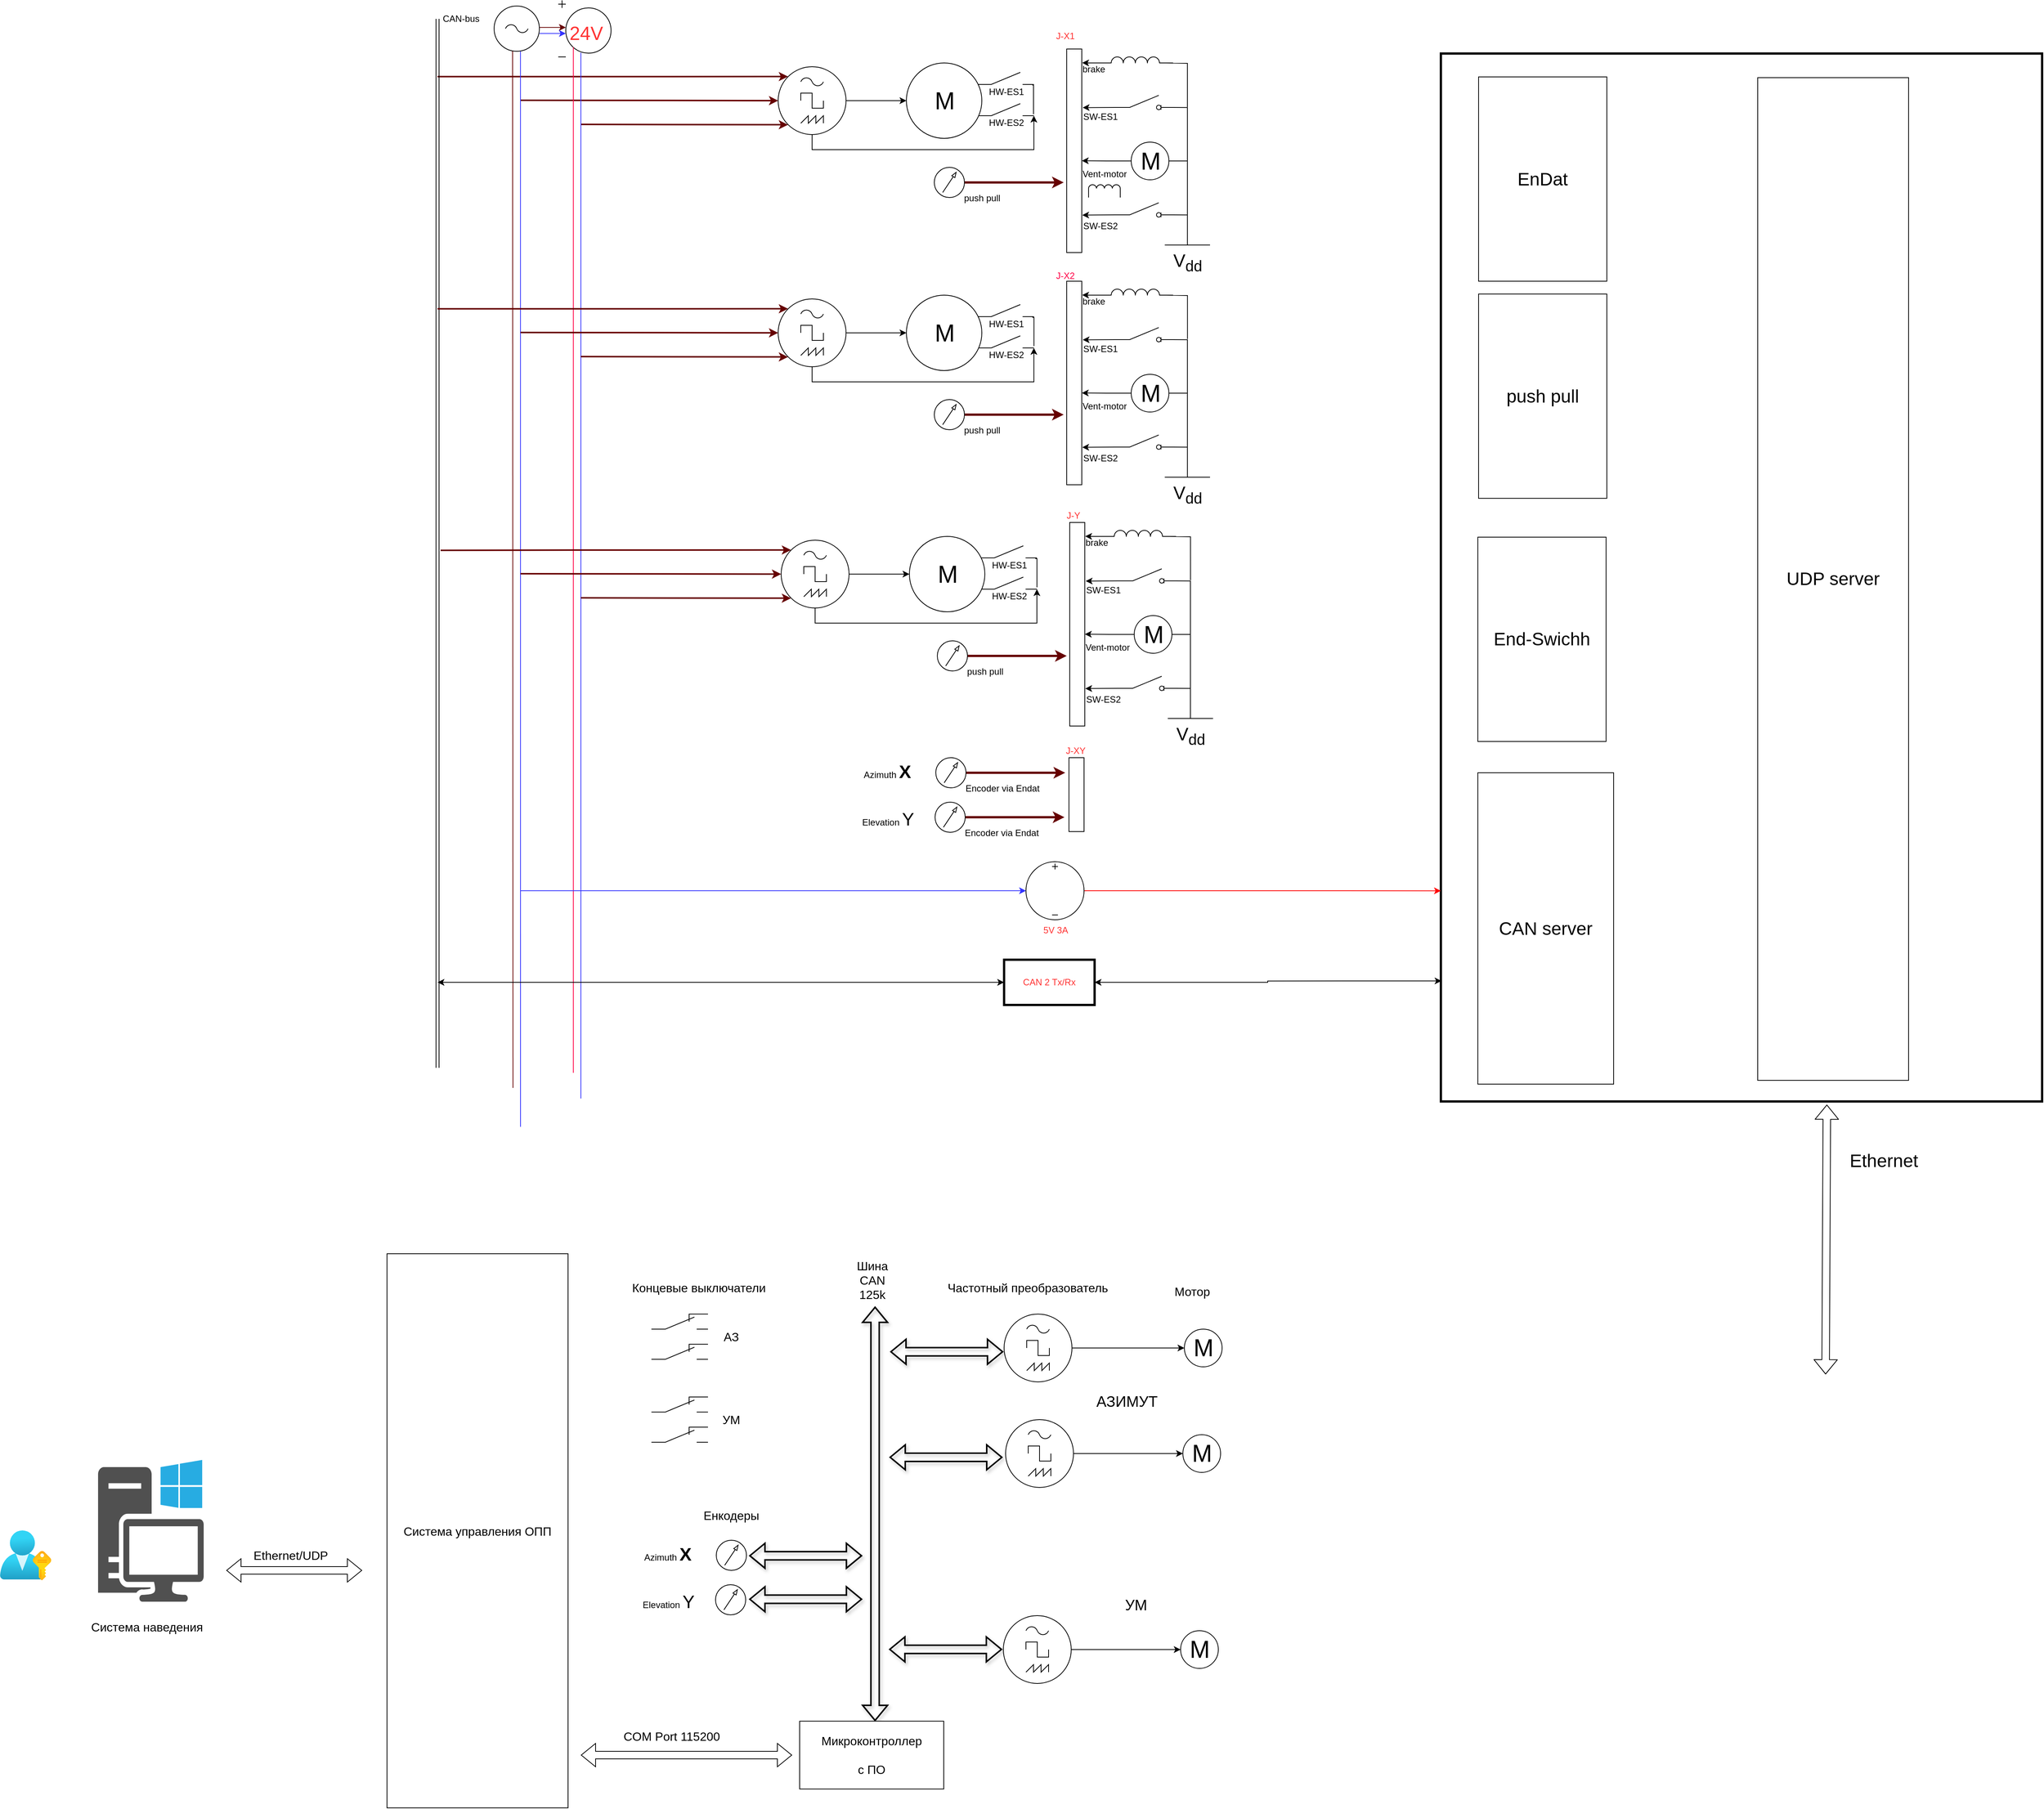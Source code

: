 <mxfile version="15.7.1" type="github">
  <diagram id="k7Rn1JQ0faa2xJi0YRyc" name="Page-1">
    <mxGraphModel dx="4363" dy="1823" grid="1" gridSize="10" guides="1" tooltips="1" connect="1" arrows="1" fold="1" page="1" pageScale="1" pageWidth="1169" pageHeight="827" math="0" shadow="0">
      <root>
        <mxCell id="0" />
        <mxCell id="1" parent="0" />
        <mxCell id="kiuilXGd3y-0MX6zGz9k-30" style="edgeStyle=orthogonalEdgeStyle;rounded=0;orthogonalLoop=1;jettySize=auto;html=1;exitX=1;exitY=0.845;exitDx=0;exitDy=0;exitPerimeter=0;endArrow=none;endFill=0;entryX=1;entryY=0.845;entryDx=0;entryDy=0;entryPerimeter=0;" parent="1" source="kiuilXGd3y-0MX6zGz9k-1" target="kiuilXGd3y-0MX6zGz9k-16" edge="1">
          <mxGeometry relative="1" as="geometry">
            <mxPoint x="1075" y="361" as="targetPoint" />
            <Array as="points" />
          </mxGeometry>
        </mxCell>
        <mxCell id="kiuilXGd3y-0MX6zGz9k-32" style="edgeStyle=orthogonalEdgeStyle;rounded=0;orthogonalLoop=1;jettySize=auto;html=1;exitX=0;exitY=0.845;exitDx=0;exitDy=0;exitPerimeter=0;endArrow=classic;endFill=1;entryX=1.06;entryY=0.288;entryDx=0;entryDy=0;entryPerimeter=0;" parent="1" source="kiuilXGd3y-0MX6zGz9k-1" target="kiuilXGd3y-0MX6zGz9k-45" edge="1">
          <mxGeometry relative="1" as="geometry">
            <mxPoint x="970.462" y="199.923" as="targetPoint" />
          </mxGeometry>
        </mxCell>
        <mxCell id="kiuilXGd3y-0MX6zGz9k-1" value="" style="pointerEvents=1;verticalLabelPosition=bottom;shadow=0;dashed=0;align=center;fillColor=#ffffff;html=1;verticalAlign=top;strokeWidth=1;shape=mxgraph.electrical.electro-mechanical.switch_disconnector;" parent="1" vertex="1">
          <mxGeometry x="999" y="183.5" width="75" height="19" as="geometry" />
        </mxCell>
        <mxCell id="kiuilXGd3y-0MX6zGz9k-27" style="edgeStyle=orthogonalEdgeStyle;rounded=0;orthogonalLoop=1;jettySize=auto;html=1;exitX=1;exitY=1;exitDx=0;exitDy=0;exitPerimeter=0;entryX=1.02;entryY=0.813;entryDx=0;entryDy=0;entryPerimeter=0;endArrow=none;endFill=0;" parent="1" edge="1">
          <mxGeometry relative="1" as="geometry">
            <mxPoint x="888.5" y="170" as="sourcePoint" />
            <mxPoint x="890" y="208.5" as="targetPoint" />
          </mxGeometry>
        </mxCell>
        <mxCell id="kiuilXGd3y-0MX6zGz9k-2" value="" style="pointerEvents=1;verticalLabelPosition=bottom;shadow=0;dashed=0;align=center;fillColor=#ffffff;html=1;verticalAlign=top;strokeWidth=1;shape=mxgraph.electrical.electro-mechanical.make_contact;" parent="1" vertex="1">
          <mxGeometry x="815.5" y="153" width="75" height="16" as="geometry" />
        </mxCell>
        <mxCell id="kiuilXGd3y-0MX6zGz9k-3" value="" style="pointerEvents=1;verticalLabelPosition=bottom;shadow=0;dashed=0;align=center;fillColor=#ffffff;html=1;verticalAlign=top;strokeWidth=1;shape=mxgraph.electrical.signal_sources.dc_source_1;" parent="1" vertex="1">
          <mxGeometry x="260" y="57.5" width="70" height="75" as="geometry" />
        </mxCell>
        <mxCell id="kiuilXGd3y-0MX6zGz9k-244" style="edgeStyle=orthogonalEdgeStyle;rounded=0;orthogonalLoop=1;jettySize=auto;html=1;exitX=1.003;exitY=0.357;exitDx=0;exitDy=0;exitPerimeter=0;startArrow=none;startFill=0;endArrow=classic;endFill=1;strokeColor=#660000;strokeWidth=1;fontColor=#FF3333;entryX=0.143;entryY=0.379;entryDx=0;entryDy=0;entryPerimeter=0;" parent="1" edge="1">
          <mxGeometry relative="1" as="geometry">
            <mxPoint x="235.194" y="93.419" as="sourcePoint" />
            <mxPoint x="270.032" y="92.935" as="targetPoint" />
          </mxGeometry>
        </mxCell>
        <mxCell id="kiuilXGd3y-0MX6zGz9k-4" value="" style="pointerEvents=1;verticalLabelPosition=bottom;shadow=0;dashed=0;align=center;fillColor=#ffffff;html=1;verticalAlign=top;strokeWidth=1;shape=mxgraph.electrical.signal_sources.ac_source;" parent="1" vertex="1">
          <mxGeometry x="175" y="65" width="60" height="60" as="geometry" />
        </mxCell>
        <mxCell id="kiuilXGd3y-0MX6zGz9k-59" style="edgeStyle=orthogonalEdgeStyle;rounded=0;orthogonalLoop=1;jettySize=auto;html=1;exitX=1;exitY=0.5;exitDx=0;exitDy=0;exitPerimeter=0;endArrow=classic;endFill=1;strokeColor=#660000;strokeWidth=3;" parent="1" source="kiuilXGd3y-0MX6zGz9k-5" edge="1">
          <mxGeometry relative="1" as="geometry">
            <mxPoint x="930" y="299" as="targetPoint" />
          </mxGeometry>
        </mxCell>
        <mxCell id="kiuilXGd3y-0MX6zGz9k-5" value="" style="perimeter=ellipsePerimeter;verticalLabelPosition=bottom;shadow=0;dashed=0;align=center;fillColor=#ffffff;html=1;verticalAlign=top;strokeWidth=1;shape=mxgraph.electrical.instruments.ampermeter;" parent="1" vertex="1">
          <mxGeometry x="758.5" y="279" width="40" height="40" as="geometry" />
        </mxCell>
        <mxCell id="kiuilXGd3y-0MX6zGz9k-14" value="" style="pointerEvents=1;verticalLabelPosition=bottom;shadow=0;dashed=0;align=center;fillColor=#ffffff;html=1;verticalAlign=top;strokeWidth=1;shape=mxgraph.electrical.electro-mechanical.make_contact;" parent="1" vertex="1">
          <mxGeometry x="815.5" y="194.5" width="75" height="16" as="geometry" />
        </mxCell>
        <mxCell id="kiuilXGd3y-0MX6zGz9k-33" style="edgeStyle=orthogonalEdgeStyle;rounded=0;orthogonalLoop=1;jettySize=auto;html=1;exitX=0;exitY=0.845;exitDx=0;exitDy=0;exitPerimeter=0;endArrow=classic;endFill=1;entryX=1.031;entryY=0.816;entryDx=0;entryDy=0;entryPerimeter=0;" parent="1" source="kiuilXGd3y-0MX6zGz9k-16" target="kiuilXGd3y-0MX6zGz9k-45" edge="1">
          <mxGeometry relative="1" as="geometry">
            <mxPoint x="970.462" y="341.462" as="targetPoint" />
          </mxGeometry>
        </mxCell>
        <mxCell id="kiuilXGd3y-0MX6zGz9k-16" value="" style="pointerEvents=1;verticalLabelPosition=bottom;shadow=0;dashed=0;align=center;fillColor=#ffffff;html=1;verticalAlign=top;strokeWidth=1;shape=mxgraph.electrical.electro-mechanical.switch_disconnector;" parent="1" vertex="1">
          <mxGeometry x="999" y="326" width="75" height="19" as="geometry" />
        </mxCell>
        <mxCell id="kiuilXGd3y-0MX6zGz9k-17" value="M" style="verticalLabelPosition=middle;shadow=0;dashed=0;align=center;fillColor=#ffffff;html=1;verticalAlign=middle;strokeWidth=1;shape=ellipse;fontSize=32;fontColor=#000000;perimeter=ellipsePerimeter;" parent="1" vertex="1">
          <mxGeometry x="721.5" y="140.5" width="100" height="100" as="geometry" />
        </mxCell>
        <mxCell id="kiuilXGd3y-0MX6zGz9k-37" style="edgeStyle=orthogonalEdgeStyle;rounded=0;orthogonalLoop=1;jettySize=auto;html=1;exitX=1;exitY=1;exitDx=0;exitDy=0;exitPerimeter=0;endArrow=none;endFill=0;" parent="1" source="kiuilXGd3y-0MX6zGz9k-19" edge="1">
          <mxGeometry relative="1" as="geometry">
            <mxPoint x="1094" y="199" as="targetPoint" />
            <mxPoint x="864.2" y="199" as="sourcePoint" />
            <Array as="points">
              <mxPoint x="1066" y="141" />
              <mxPoint x="1094" y="141" />
            </Array>
          </mxGeometry>
        </mxCell>
        <mxCell id="kiuilXGd3y-0MX6zGz9k-47" style="edgeStyle=orthogonalEdgeStyle;rounded=0;orthogonalLoop=1;jettySize=auto;html=1;exitX=0;exitY=1;exitDx=0;exitDy=0;exitPerimeter=0;entryX=1.027;entryY=0.068;entryDx=0;entryDy=0;entryPerimeter=0;endArrow=classic;endFill=1;" parent="1" source="kiuilXGd3y-0MX6zGz9k-19" target="kiuilXGd3y-0MX6zGz9k-45" edge="1">
          <mxGeometry relative="1" as="geometry">
            <Array as="points">
              <mxPoint x="964" y="140" />
              <mxPoint x="964" y="140" />
            </Array>
          </mxGeometry>
        </mxCell>
        <mxCell id="kiuilXGd3y-0MX6zGz9k-19" value="" style="pointerEvents=1;verticalLabelPosition=bottom;shadow=0;dashed=0;align=center;fillColor=#ffffff;html=1;verticalAlign=top;strokeWidth=1;shape=mxgraph.electrical.inductors.inductor_3;" parent="1" vertex="1">
          <mxGeometry x="975" y="132.5" width="100" height="8" as="geometry" />
        </mxCell>
        <mxCell id="kiuilXGd3y-0MX6zGz9k-35" style="edgeStyle=orthogonalEdgeStyle;rounded=0;orthogonalLoop=1;jettySize=auto;html=1;exitX=1;exitY=0.5;exitDx=0;exitDy=0;endArrow=none;endFill=0;" parent="1" edge="1">
          <mxGeometry relative="1" as="geometry">
            <mxPoint x="1093.952" y="270.524" as="targetPoint" />
            <mxPoint x="1069.667" y="270.524" as="sourcePoint" />
          </mxGeometry>
        </mxCell>
        <mxCell id="kiuilXGd3y-0MX6zGz9k-36" style="edgeStyle=orthogonalEdgeStyle;rounded=0;orthogonalLoop=1;jettySize=auto;html=1;exitX=0;exitY=0.5;exitDx=0;exitDy=0;endArrow=classic;endFill=1;entryX=1.005;entryY=0.549;entryDx=0;entryDy=0;entryPerimeter=0;" parent="1" source="kiuilXGd3y-0MX6zGz9k-23" target="kiuilXGd3y-0MX6zGz9k-45" edge="1">
          <mxGeometry relative="1" as="geometry">
            <mxPoint x="970" y="270.524" as="targetPoint" />
          </mxGeometry>
        </mxCell>
        <mxCell id="kiuilXGd3y-0MX6zGz9k-23" value="M" style="verticalLabelPosition=middle;shadow=0;dashed=0;align=center;fillColor=#ffffff;html=1;verticalAlign=middle;strokeWidth=1;shape=ellipse;fontSize=32;fontColor=#000000;perimeter=ellipsePerimeter;" parent="1" vertex="1">
          <mxGeometry x="1019.5" y="245.5" width="50" height="50" as="geometry" />
        </mxCell>
        <mxCell id="kiuilXGd3y-0MX6zGz9k-25" style="edgeStyle=orthogonalEdgeStyle;rounded=0;orthogonalLoop=1;jettySize=auto;html=1;exitX=1;exitY=0.5;exitDx=0;exitDy=0;exitPerimeter=0;entryX=0;entryY=0.5;entryDx=0;entryDy=0;" parent="1" source="kiuilXGd3y-0MX6zGz9k-24" target="kiuilXGd3y-0MX6zGz9k-17" edge="1">
          <mxGeometry relative="1" as="geometry" />
        </mxCell>
        <mxCell id="kiuilXGd3y-0MX6zGz9k-29" style="edgeStyle=orthogonalEdgeStyle;rounded=0;orthogonalLoop=1;jettySize=auto;html=1;exitX=0.5;exitY=1;exitDx=0;exitDy=0;exitPerimeter=0;entryX=1;entryY=1;entryDx=0;entryDy=0;entryPerimeter=0;" parent="1" source="kiuilXGd3y-0MX6zGz9k-24" target="kiuilXGd3y-0MX6zGz9k-14" edge="1">
          <mxGeometry relative="1" as="geometry">
            <mxPoint x="903.5" y="279.5" as="targetPoint" />
          </mxGeometry>
        </mxCell>
        <mxCell id="kiuilXGd3y-0MX6zGz9k-61" style="edgeStyle=orthogonalEdgeStyle;rounded=0;orthogonalLoop=1;jettySize=auto;html=1;exitX=0;exitY=0.5;exitDx=0;exitDy=0;exitPerimeter=0;endArrow=none;endFill=0;strokeColor=#660000;strokeWidth=2;startArrow=classic;startFill=1;" parent="1" source="kiuilXGd3y-0MX6zGz9k-24" edge="1">
          <mxGeometry relative="1" as="geometry">
            <mxPoint x="210" y="190" as="targetPoint" />
          </mxGeometry>
        </mxCell>
        <mxCell id="kiuilXGd3y-0MX6zGz9k-62" style="edgeStyle=orthogonalEdgeStyle;rounded=0;orthogonalLoop=1;jettySize=auto;html=1;exitX=0.145;exitY=0.855;exitDx=0;exitDy=0;exitPerimeter=0;startArrow=classic;startFill=1;endArrow=none;endFill=0;strokeColor=#660000;strokeWidth=2;" parent="1" source="kiuilXGd3y-0MX6zGz9k-24" edge="1">
          <mxGeometry relative="1" as="geometry">
            <mxPoint x="290" y="222" as="targetPoint" />
          </mxGeometry>
        </mxCell>
        <mxCell id="kiuilXGd3y-0MX6zGz9k-63" style="edgeStyle=orthogonalEdgeStyle;rounded=0;orthogonalLoop=1;jettySize=auto;html=1;exitX=0.145;exitY=0.145;exitDx=0;exitDy=0;exitPerimeter=0;startArrow=classic;startFill=1;endArrow=none;endFill=0;strokeColor=#660000;strokeWidth=2;" parent="1" source="kiuilXGd3y-0MX6zGz9k-24" edge="1">
          <mxGeometry relative="1" as="geometry">
            <mxPoint x="100" y="158.647" as="targetPoint" />
          </mxGeometry>
        </mxCell>
        <mxCell id="kiuilXGd3y-0MX6zGz9k-24" value="" style="perimeter=ellipsePerimeter;verticalLabelPosition=bottom;shadow=0;dashed=0;align=center;fillColor=#ffffff;html=1;verticalAlign=top;strokeWidth=1;shape=mxgraph.electrical.instruments.signal_generator;" parent="1" vertex="1">
          <mxGeometry x="551.5" y="145.5" width="90" height="90" as="geometry" />
        </mxCell>
        <mxCell id="kiuilXGd3y-0MX6zGz9k-31" value="V&lt;sub&gt;dd&lt;/sub&gt;" style="pointerEvents=1;verticalLabelPosition=bottom;shadow=0;dashed=0;align=center;fillColor=#ffffff;html=1;verticalAlign=top;strokeWidth=1;shape=mxgraph.electrical.signal_sources.vdd;fontSize=24;" parent="1" vertex="1">
          <mxGeometry x="1064" y="342" width="60" height="40" as="geometry" />
        </mxCell>
        <mxCell id="kiuilXGd3y-0MX6zGz9k-38" value="HW-ES1" style="text;html=1;resizable=0;points=[];autosize=1;align=left;verticalAlign=top;spacingTop=-4;" parent="1" vertex="1">
          <mxGeometry x="829" y="169" width="70" height="20" as="geometry" />
        </mxCell>
        <mxCell id="kiuilXGd3y-0MX6zGz9k-39" value="HW-ES2" style="text;html=1;" parent="1" vertex="1">
          <mxGeometry x="828.5" y="205.5" width="80" height="30" as="geometry" />
        </mxCell>
        <mxCell id="kiuilXGd3y-0MX6zGz9k-40" value="brake" style="text;html=1;resizable=0;points=[];autosize=1;align=left;verticalAlign=top;spacingTop=-4;" parent="1" vertex="1">
          <mxGeometry x="953" y="139" width="50" height="20" as="geometry" />
        </mxCell>
        <mxCell id="kiuilXGd3y-0MX6zGz9k-41" value="SW-ES1" style="text;html=1;resizable=0;points=[];autosize=1;align=left;verticalAlign=top;spacingTop=-4;" parent="1" vertex="1">
          <mxGeometry x="954" y="202" width="60" height="20" as="geometry" />
        </mxCell>
        <mxCell id="kiuilXGd3y-0MX6zGz9k-42" value="&lt;div&gt;SW-ES2&lt;/div&gt;&lt;div&gt;&lt;br&gt;&lt;/div&gt;" style="text;html=1;resizable=0;points=[];autosize=1;align=left;verticalAlign=top;spacingTop=-4;" parent="1" vertex="1">
          <mxGeometry x="954" y="347" width="60" height="30" as="geometry" />
        </mxCell>
        <mxCell id="kiuilXGd3y-0MX6zGz9k-43" value="Vent-motor" style="text;html=1;resizable=0;points=[];autosize=1;align=left;verticalAlign=top;spacingTop=-4;" parent="1" vertex="1">
          <mxGeometry x="953" y="278" width="80" height="20" as="geometry" />
        </mxCell>
        <mxCell id="kiuilXGd3y-0MX6zGz9k-45" value="" style="rounded=0;whiteSpace=wrap;html=1;" parent="1" vertex="1">
          <mxGeometry x="934" y="122" width="20" height="270" as="geometry" />
        </mxCell>
        <mxCell id="kiuilXGd3y-0MX6zGz9k-50" value="" style="shape=link;html=1;endArrow=classic;endFill=1;" parent="1" edge="1">
          <mxGeometry width="50" height="50" relative="1" as="geometry">
            <mxPoint x="100" y="1473.333" as="sourcePoint" />
            <mxPoint x="100" y="82" as="targetPoint" />
          </mxGeometry>
        </mxCell>
        <mxCell id="kiuilXGd3y-0MX6zGz9k-51" value="&lt;div&gt;CAN-bus&lt;/div&gt;&lt;div&gt;&lt;br&gt;&lt;/div&gt;" style="text;html=1;resizable=0;points=[];autosize=1;align=left;verticalAlign=top;spacingTop=-4;" parent="1" vertex="1">
          <mxGeometry x="105" y="72" width="70" height="30" as="geometry" />
        </mxCell>
        <mxCell id="kiuilXGd3y-0MX6zGz9k-52" value="" style="endArrow=none;html=1;strokeColor=#FF0346;" parent="1" edge="1">
          <mxGeometry width="50" height="50" relative="1" as="geometry">
            <mxPoint x="280" y="119.5" as="sourcePoint" />
            <mxPoint x="280" y="1480" as="targetPoint" />
          </mxGeometry>
        </mxCell>
        <mxCell id="kiuilXGd3y-0MX6zGz9k-53" value="" style="endArrow=none;html=1;strokeColor=#3333FF;" parent="1" edge="1">
          <mxGeometry width="50" height="50" relative="1" as="geometry">
            <mxPoint x="290" y="127" as="sourcePoint" />
            <mxPoint x="290" y="1514.118" as="targetPoint" />
          </mxGeometry>
        </mxCell>
        <mxCell id="kiuilXGd3y-0MX6zGz9k-57" value="" style="endArrow=none;html=1;strokeColor=#660000;" parent="1" edge="1">
          <mxGeometry width="50" height="50" relative="1" as="geometry">
            <mxPoint x="199.5" y="125" as="sourcePoint" />
            <mxPoint x="200" y="1500" as="targetPoint" />
          </mxGeometry>
        </mxCell>
        <mxCell id="kiuilXGd3y-0MX6zGz9k-58" value="" style="endArrow=none;html=1;strokeColor=#3333FF;exitX=0.582;exitY=1.003;exitDx=0;exitDy=0;exitPerimeter=0;" parent="1" source="kiuilXGd3y-0MX6zGz9k-4" edge="1">
          <mxGeometry width="50" height="50" relative="1" as="geometry">
            <mxPoint x="209.5" y="132.5" as="sourcePoint" />
            <mxPoint x="210" y="1551.667" as="targetPoint" />
          </mxGeometry>
        </mxCell>
        <mxCell id="kiuilXGd3y-0MX6zGz9k-60" value="push pull" style="text;html=1;resizable=0;points=[];autosize=1;align=left;verticalAlign=top;spacingTop=-4;strokeWidth=3;" parent="1" vertex="1">
          <mxGeometry x="796" y="310" width="70" height="20" as="geometry" />
        </mxCell>
        <mxCell id="kiuilXGd3y-0MX6zGz9k-165" style="edgeStyle=orthogonalEdgeStyle;rounded=0;orthogonalLoop=1;jettySize=auto;html=1;exitX=1;exitY=0.845;exitDx=0;exitDy=0;exitPerimeter=0;endArrow=none;endFill=0;entryX=1;entryY=0.845;entryDx=0;entryDy=0;entryPerimeter=0;" parent="1" source="kiuilXGd3y-0MX6zGz9k-167" target="kiuilXGd3y-0MX6zGz9k-174" edge="1">
          <mxGeometry relative="1" as="geometry">
            <mxPoint x="1075" y="669" as="targetPoint" />
            <Array as="points" />
          </mxGeometry>
        </mxCell>
        <mxCell id="kiuilXGd3y-0MX6zGz9k-166" style="edgeStyle=orthogonalEdgeStyle;rounded=0;orthogonalLoop=1;jettySize=auto;html=1;exitX=0;exitY=0.845;exitDx=0;exitDy=0;exitPerimeter=0;endArrow=classic;endFill=1;entryX=1.06;entryY=0.288;entryDx=0;entryDy=0;entryPerimeter=0;" parent="1" source="kiuilXGd3y-0MX6zGz9k-167" target="kiuilXGd3y-0MX6zGz9k-195" edge="1">
          <mxGeometry relative="1" as="geometry">
            <mxPoint x="970.462" y="507.923" as="targetPoint" />
          </mxGeometry>
        </mxCell>
        <mxCell id="kiuilXGd3y-0MX6zGz9k-167" value="" style="pointerEvents=1;verticalLabelPosition=bottom;shadow=0;dashed=0;align=center;fillColor=#ffffff;html=1;verticalAlign=top;strokeWidth=1;shape=mxgraph.electrical.electro-mechanical.switch_disconnector;" parent="1" vertex="1">
          <mxGeometry x="999" y="491.5" width="75" height="19" as="geometry" />
        </mxCell>
        <mxCell id="kiuilXGd3y-0MX6zGz9k-168" style="edgeStyle=orthogonalEdgeStyle;rounded=0;orthogonalLoop=1;jettySize=auto;html=1;exitX=1;exitY=1;exitDx=0;exitDy=0;exitPerimeter=0;entryX=1.02;entryY=0.813;entryDx=0;entryDy=0;entryPerimeter=0;endArrow=none;endFill=0;" parent="1" edge="1">
          <mxGeometry relative="1" as="geometry">
            <mxPoint x="888.5" y="478" as="sourcePoint" />
            <mxPoint x="890.588" y="516.059" as="targetPoint" />
          </mxGeometry>
        </mxCell>
        <mxCell id="kiuilXGd3y-0MX6zGz9k-169" value="" style="pointerEvents=1;verticalLabelPosition=bottom;shadow=0;dashed=0;align=center;fillColor=#ffffff;html=1;verticalAlign=top;strokeWidth=1;shape=mxgraph.electrical.electro-mechanical.make_contact;" parent="1" vertex="1">
          <mxGeometry x="815.5" y="461" width="75" height="16" as="geometry" />
        </mxCell>
        <mxCell id="kiuilXGd3y-0MX6zGz9k-170" style="edgeStyle=orthogonalEdgeStyle;rounded=0;orthogonalLoop=1;jettySize=auto;html=1;exitX=1;exitY=0.5;exitDx=0;exitDy=0;exitPerimeter=0;endArrow=classic;endFill=1;strokeColor=#660000;strokeWidth=3;" parent="1" source="kiuilXGd3y-0MX6zGz9k-171" edge="1">
          <mxGeometry relative="1" as="geometry">
            <mxPoint x="930" y="607" as="targetPoint" />
          </mxGeometry>
        </mxCell>
        <mxCell id="kiuilXGd3y-0MX6zGz9k-171" value="" style="perimeter=ellipsePerimeter;verticalLabelPosition=bottom;shadow=0;dashed=0;align=center;fillColor=#ffffff;html=1;verticalAlign=top;strokeWidth=1;shape=mxgraph.electrical.instruments.ampermeter;" parent="1" vertex="1">
          <mxGeometry x="758.5" y="587" width="40" height="40" as="geometry" />
        </mxCell>
        <mxCell id="kiuilXGd3y-0MX6zGz9k-172" value="" style="pointerEvents=1;verticalLabelPosition=bottom;shadow=0;dashed=0;align=center;fillColor=#ffffff;html=1;verticalAlign=top;strokeWidth=1;shape=mxgraph.electrical.electro-mechanical.make_contact;" parent="1" vertex="1">
          <mxGeometry x="815.5" y="502.5" width="75" height="16" as="geometry" />
        </mxCell>
        <mxCell id="kiuilXGd3y-0MX6zGz9k-173" style="edgeStyle=orthogonalEdgeStyle;rounded=0;orthogonalLoop=1;jettySize=auto;html=1;exitX=0;exitY=0.845;exitDx=0;exitDy=0;exitPerimeter=0;endArrow=classic;endFill=1;entryX=1.031;entryY=0.816;entryDx=0;entryDy=0;entryPerimeter=0;" parent="1" source="kiuilXGd3y-0MX6zGz9k-174" target="kiuilXGd3y-0MX6zGz9k-195" edge="1">
          <mxGeometry relative="1" as="geometry">
            <mxPoint x="970.462" y="649.462" as="targetPoint" />
          </mxGeometry>
        </mxCell>
        <mxCell id="kiuilXGd3y-0MX6zGz9k-174" value="" style="pointerEvents=1;verticalLabelPosition=bottom;shadow=0;dashed=0;align=center;fillColor=#ffffff;html=1;verticalAlign=top;strokeWidth=1;shape=mxgraph.electrical.electro-mechanical.switch_disconnector;" parent="1" vertex="1">
          <mxGeometry x="999" y="634" width="75" height="19" as="geometry" />
        </mxCell>
        <mxCell id="kiuilXGd3y-0MX6zGz9k-175" value="M" style="verticalLabelPosition=middle;shadow=0;dashed=0;align=center;fillColor=#ffffff;html=1;verticalAlign=middle;strokeWidth=1;shape=ellipse;fontSize=32;fontColor=#000000;perimeter=ellipsePerimeter;" parent="1" vertex="1">
          <mxGeometry x="721.5" y="448.5" width="100" height="100" as="geometry" />
        </mxCell>
        <mxCell id="kiuilXGd3y-0MX6zGz9k-176" style="edgeStyle=orthogonalEdgeStyle;rounded=0;orthogonalLoop=1;jettySize=auto;html=1;exitX=1;exitY=1;exitDx=0;exitDy=0;exitPerimeter=0;endArrow=none;endFill=0;" parent="1" source="kiuilXGd3y-0MX6zGz9k-178" edge="1">
          <mxGeometry relative="1" as="geometry">
            <mxPoint x="1094.118" y="506.647" as="targetPoint" />
            <mxPoint x="864.2" y="507" as="sourcePoint" />
            <Array as="points">
              <mxPoint x="1066" y="449" />
              <mxPoint x="1094" y="449" />
            </Array>
          </mxGeometry>
        </mxCell>
        <mxCell id="kiuilXGd3y-0MX6zGz9k-177" style="edgeStyle=orthogonalEdgeStyle;rounded=0;orthogonalLoop=1;jettySize=auto;html=1;exitX=0;exitY=1;exitDx=0;exitDy=0;exitPerimeter=0;entryX=1.027;entryY=0.068;entryDx=0;entryDy=0;entryPerimeter=0;endArrow=classic;endFill=1;" parent="1" source="kiuilXGd3y-0MX6zGz9k-178" target="kiuilXGd3y-0MX6zGz9k-195" edge="1">
          <mxGeometry relative="1" as="geometry">
            <Array as="points">
              <mxPoint x="964" y="448" />
              <mxPoint x="964" y="448" />
            </Array>
          </mxGeometry>
        </mxCell>
        <mxCell id="kiuilXGd3y-0MX6zGz9k-178" value="" style="pointerEvents=1;verticalLabelPosition=bottom;shadow=0;dashed=0;align=center;fillColor=#ffffff;html=1;verticalAlign=top;strokeWidth=1;shape=mxgraph.electrical.inductors.inductor_3;" parent="1" vertex="1">
          <mxGeometry x="975" y="440.5" width="100" height="8" as="geometry" />
        </mxCell>
        <mxCell id="kiuilXGd3y-0MX6zGz9k-179" style="edgeStyle=orthogonalEdgeStyle;rounded=0;orthogonalLoop=1;jettySize=auto;html=1;exitX=1;exitY=0.5;exitDx=0;exitDy=0;endArrow=none;endFill=0;" parent="1" edge="1">
          <mxGeometry relative="1" as="geometry">
            <mxPoint x="1094.118" y="578.412" as="targetPoint" />
            <mxPoint x="1069.667" y="578.524" as="sourcePoint" />
          </mxGeometry>
        </mxCell>
        <mxCell id="kiuilXGd3y-0MX6zGz9k-180" style="edgeStyle=orthogonalEdgeStyle;rounded=0;orthogonalLoop=1;jettySize=auto;html=1;exitX=0;exitY=0.5;exitDx=0;exitDy=0;endArrow=classic;endFill=1;entryX=1.005;entryY=0.549;entryDx=0;entryDy=0;entryPerimeter=0;" parent="1" source="kiuilXGd3y-0MX6zGz9k-181" target="kiuilXGd3y-0MX6zGz9k-195" edge="1">
          <mxGeometry relative="1" as="geometry">
            <mxPoint x="970" y="578.524" as="targetPoint" />
          </mxGeometry>
        </mxCell>
        <mxCell id="kiuilXGd3y-0MX6zGz9k-181" value="M" style="verticalLabelPosition=middle;shadow=0;dashed=0;align=center;fillColor=#ffffff;html=1;verticalAlign=middle;strokeWidth=1;shape=ellipse;fontSize=32;fontColor=#000000;perimeter=ellipsePerimeter;" parent="1" vertex="1">
          <mxGeometry x="1019.5" y="553.5" width="50" height="50" as="geometry" />
        </mxCell>
        <mxCell id="kiuilXGd3y-0MX6zGz9k-182" style="edgeStyle=orthogonalEdgeStyle;rounded=0;orthogonalLoop=1;jettySize=auto;html=1;exitX=1;exitY=0.5;exitDx=0;exitDy=0;exitPerimeter=0;entryX=0;entryY=0.5;entryDx=0;entryDy=0;" parent="1" source="kiuilXGd3y-0MX6zGz9k-187" target="kiuilXGd3y-0MX6zGz9k-175" edge="1">
          <mxGeometry relative="1" as="geometry" />
        </mxCell>
        <mxCell id="kiuilXGd3y-0MX6zGz9k-183" style="edgeStyle=orthogonalEdgeStyle;rounded=0;orthogonalLoop=1;jettySize=auto;html=1;exitX=0.5;exitY=1;exitDx=0;exitDy=0;exitPerimeter=0;entryX=1;entryY=1;entryDx=0;entryDy=0;entryPerimeter=0;" parent="1" source="kiuilXGd3y-0MX6zGz9k-187" target="kiuilXGd3y-0MX6zGz9k-172" edge="1">
          <mxGeometry relative="1" as="geometry">
            <mxPoint x="903.5" y="587.5" as="targetPoint" />
          </mxGeometry>
        </mxCell>
        <mxCell id="kiuilXGd3y-0MX6zGz9k-184" style="edgeStyle=orthogonalEdgeStyle;rounded=0;orthogonalLoop=1;jettySize=auto;html=1;exitX=0;exitY=0.5;exitDx=0;exitDy=0;exitPerimeter=0;endArrow=none;endFill=0;strokeColor=#660000;strokeWidth=2;startArrow=classic;startFill=1;" parent="1" source="kiuilXGd3y-0MX6zGz9k-187" edge="1">
          <mxGeometry relative="1" as="geometry">
            <mxPoint x="210" y="498" as="targetPoint" />
          </mxGeometry>
        </mxCell>
        <mxCell id="kiuilXGd3y-0MX6zGz9k-185" style="edgeStyle=orthogonalEdgeStyle;rounded=0;orthogonalLoop=1;jettySize=auto;html=1;exitX=0.145;exitY=0.855;exitDx=0;exitDy=0;exitPerimeter=0;startArrow=classic;startFill=1;endArrow=none;endFill=0;strokeColor=#660000;strokeWidth=2;" parent="1" source="kiuilXGd3y-0MX6zGz9k-187" edge="1">
          <mxGeometry relative="1" as="geometry">
            <mxPoint x="290" y="530" as="targetPoint" />
          </mxGeometry>
        </mxCell>
        <mxCell id="kiuilXGd3y-0MX6zGz9k-186" style="edgeStyle=orthogonalEdgeStyle;rounded=0;orthogonalLoop=1;jettySize=auto;html=1;exitX=0.145;exitY=0.145;exitDx=0;exitDy=0;exitPerimeter=0;startArrow=classic;startFill=1;endArrow=none;endFill=0;strokeColor=#660000;strokeWidth=2;" parent="1" source="kiuilXGd3y-0MX6zGz9k-187" edge="1">
          <mxGeometry relative="1" as="geometry">
            <mxPoint x="100" y="466.647" as="targetPoint" />
          </mxGeometry>
        </mxCell>
        <mxCell id="kiuilXGd3y-0MX6zGz9k-187" value="" style="perimeter=ellipsePerimeter;verticalLabelPosition=bottom;shadow=0;dashed=0;align=center;fillColor=#ffffff;html=1;verticalAlign=top;strokeWidth=1;shape=mxgraph.electrical.instruments.signal_generator;" parent="1" vertex="1">
          <mxGeometry x="551.5" y="453.5" width="90" height="90" as="geometry" />
        </mxCell>
        <mxCell id="kiuilXGd3y-0MX6zGz9k-188" value="V&lt;sub&gt;dd&lt;/sub&gt;" style="pointerEvents=1;verticalLabelPosition=bottom;shadow=0;dashed=0;align=center;fillColor=#ffffff;html=1;verticalAlign=top;strokeWidth=1;shape=mxgraph.electrical.signal_sources.vdd;fontSize=24;" parent="1" vertex="1">
          <mxGeometry x="1064" y="650" width="60" height="40" as="geometry" />
        </mxCell>
        <mxCell id="kiuilXGd3y-0MX6zGz9k-189" value="HW-ES1" style="text;html=1;resizable=0;points=[];autosize=1;align=left;verticalAlign=top;spacingTop=-4;" parent="1" vertex="1">
          <mxGeometry x="829" y="477" width="70" height="20" as="geometry" />
        </mxCell>
        <mxCell id="kiuilXGd3y-0MX6zGz9k-190" value="HW-ES2" style="text;html=1;" parent="1" vertex="1">
          <mxGeometry x="828.5" y="513.5" width="80" height="30" as="geometry" />
        </mxCell>
        <mxCell id="kiuilXGd3y-0MX6zGz9k-191" value="brake" style="text;html=1;resizable=0;points=[];autosize=1;align=left;verticalAlign=top;spacingTop=-4;" parent="1" vertex="1">
          <mxGeometry x="953" y="447" width="50" height="20" as="geometry" />
        </mxCell>
        <mxCell id="kiuilXGd3y-0MX6zGz9k-192" value="SW-ES1" style="text;html=1;resizable=0;points=[];autosize=1;align=left;verticalAlign=top;spacingTop=-4;" parent="1" vertex="1">
          <mxGeometry x="954" y="510" width="60" height="20" as="geometry" />
        </mxCell>
        <mxCell id="kiuilXGd3y-0MX6zGz9k-193" value="&lt;div&gt;SW-ES2&lt;/div&gt;&lt;div&gt;&lt;br&gt;&lt;/div&gt;" style="text;html=1;resizable=0;points=[];autosize=1;align=left;verticalAlign=top;spacingTop=-4;" parent="1" vertex="1">
          <mxGeometry x="954" y="655" width="60" height="30" as="geometry" />
        </mxCell>
        <mxCell id="kiuilXGd3y-0MX6zGz9k-194" value="Vent-motor" style="text;html=1;resizable=0;points=[];autosize=1;align=left;verticalAlign=top;spacingTop=-4;" parent="1" vertex="1">
          <mxGeometry x="953" y="586" width="80" height="20" as="geometry" />
        </mxCell>
        <mxCell id="kiuilXGd3y-0MX6zGz9k-195" value="" style="rounded=0;whiteSpace=wrap;html=1;" parent="1" vertex="1">
          <mxGeometry x="934" y="430" width="20" height="270" as="geometry" />
        </mxCell>
        <mxCell id="kiuilXGd3y-0MX6zGz9k-196" value="push pull" style="text;html=1;resizable=0;points=[];autosize=1;align=left;verticalAlign=top;spacingTop=-4;strokeWidth=3;" parent="1" vertex="1">
          <mxGeometry x="796" y="618" width="70" height="20" as="geometry" />
        </mxCell>
        <mxCell id="kiuilXGd3y-0MX6zGz9k-197" style="edgeStyle=orthogonalEdgeStyle;rounded=0;orthogonalLoop=1;jettySize=auto;html=1;exitX=1;exitY=0.845;exitDx=0;exitDy=0;exitPerimeter=0;endArrow=none;endFill=0;entryX=1;entryY=0.845;entryDx=0;entryDy=0;entryPerimeter=0;" parent="1" source="kiuilXGd3y-0MX6zGz9k-199" target="kiuilXGd3y-0MX6zGz9k-206" edge="1">
          <mxGeometry relative="1" as="geometry">
            <mxPoint x="1079" y="989" as="targetPoint" />
            <Array as="points" />
          </mxGeometry>
        </mxCell>
        <mxCell id="kiuilXGd3y-0MX6zGz9k-198" style="edgeStyle=orthogonalEdgeStyle;rounded=0;orthogonalLoop=1;jettySize=auto;html=1;exitX=0;exitY=0.845;exitDx=0;exitDy=0;exitPerimeter=0;endArrow=classic;endFill=1;entryX=1.06;entryY=0.288;entryDx=0;entryDy=0;entryPerimeter=0;" parent="1" source="kiuilXGd3y-0MX6zGz9k-199" target="kiuilXGd3y-0MX6zGz9k-227" edge="1">
          <mxGeometry relative="1" as="geometry">
            <mxPoint x="974.462" y="827.923" as="targetPoint" />
          </mxGeometry>
        </mxCell>
        <mxCell id="kiuilXGd3y-0MX6zGz9k-199" value="" style="pointerEvents=1;verticalLabelPosition=bottom;shadow=0;dashed=0;align=center;fillColor=#ffffff;html=1;verticalAlign=top;strokeWidth=1;shape=mxgraph.electrical.electro-mechanical.switch_disconnector;" parent="1" vertex="1">
          <mxGeometry x="1003" y="811.5" width="75" height="19" as="geometry" />
        </mxCell>
        <mxCell id="kiuilXGd3y-0MX6zGz9k-200" style="edgeStyle=orthogonalEdgeStyle;rounded=0;orthogonalLoop=1;jettySize=auto;html=1;exitX=1;exitY=1;exitDx=0;exitDy=0;exitPerimeter=0;entryX=1.02;entryY=0.813;entryDx=0;entryDy=0;entryPerimeter=0;endArrow=none;endFill=0;" parent="1" edge="1">
          <mxGeometry relative="1" as="geometry">
            <mxPoint x="892.5" y="798" as="sourcePoint" />
            <mxPoint x="894.588" y="836.059" as="targetPoint" />
          </mxGeometry>
        </mxCell>
        <mxCell id="kiuilXGd3y-0MX6zGz9k-201" value="" style="pointerEvents=1;verticalLabelPosition=bottom;shadow=0;dashed=0;align=center;fillColor=#ffffff;html=1;verticalAlign=top;strokeWidth=1;shape=mxgraph.electrical.electro-mechanical.make_contact;" parent="1" vertex="1">
          <mxGeometry x="819.5" y="781" width="75" height="16" as="geometry" />
        </mxCell>
        <mxCell id="kiuilXGd3y-0MX6zGz9k-202" style="edgeStyle=orthogonalEdgeStyle;rounded=0;orthogonalLoop=1;jettySize=auto;html=1;exitX=1;exitY=0.5;exitDx=0;exitDy=0;exitPerimeter=0;endArrow=classic;endFill=1;strokeColor=#660000;strokeWidth=3;" parent="1" source="kiuilXGd3y-0MX6zGz9k-203" edge="1">
          <mxGeometry relative="1" as="geometry">
            <mxPoint x="934" y="927" as="targetPoint" />
          </mxGeometry>
        </mxCell>
        <mxCell id="kiuilXGd3y-0MX6zGz9k-203" value="" style="perimeter=ellipsePerimeter;verticalLabelPosition=bottom;shadow=0;dashed=0;align=center;fillColor=#ffffff;html=1;verticalAlign=top;strokeWidth=1;shape=mxgraph.electrical.instruments.ampermeter;" parent="1" vertex="1">
          <mxGeometry x="762.5" y="907" width="40" height="40" as="geometry" />
        </mxCell>
        <mxCell id="kiuilXGd3y-0MX6zGz9k-204" value="" style="pointerEvents=1;verticalLabelPosition=bottom;shadow=0;dashed=0;align=center;fillColor=#ffffff;html=1;verticalAlign=top;strokeWidth=1;shape=mxgraph.electrical.electro-mechanical.make_contact;" parent="1" vertex="1">
          <mxGeometry x="819.5" y="822.5" width="75" height="16" as="geometry" />
        </mxCell>
        <mxCell id="kiuilXGd3y-0MX6zGz9k-205" style="edgeStyle=orthogonalEdgeStyle;rounded=0;orthogonalLoop=1;jettySize=auto;html=1;exitX=0;exitY=0.845;exitDx=0;exitDy=0;exitPerimeter=0;endArrow=classic;endFill=1;entryX=1.031;entryY=0.816;entryDx=0;entryDy=0;entryPerimeter=0;" parent="1" source="kiuilXGd3y-0MX6zGz9k-206" target="kiuilXGd3y-0MX6zGz9k-227" edge="1">
          <mxGeometry relative="1" as="geometry">
            <mxPoint x="974.462" y="969.462" as="targetPoint" />
          </mxGeometry>
        </mxCell>
        <mxCell id="kiuilXGd3y-0MX6zGz9k-206" value="" style="pointerEvents=1;verticalLabelPosition=bottom;shadow=0;dashed=0;align=center;fillColor=#ffffff;html=1;verticalAlign=top;strokeWidth=1;shape=mxgraph.electrical.electro-mechanical.switch_disconnector;" parent="1" vertex="1">
          <mxGeometry x="1003" y="954" width="75" height="19" as="geometry" />
        </mxCell>
        <mxCell id="kiuilXGd3y-0MX6zGz9k-207" value="M" style="verticalLabelPosition=middle;shadow=0;dashed=0;align=center;fillColor=#ffffff;html=1;verticalAlign=middle;strokeWidth=1;shape=ellipse;fontSize=32;fontColor=#000000;perimeter=ellipsePerimeter;" parent="1" vertex="1">
          <mxGeometry x="725.5" y="768.5" width="100" height="100" as="geometry" />
        </mxCell>
        <mxCell id="kiuilXGd3y-0MX6zGz9k-208" style="edgeStyle=orthogonalEdgeStyle;rounded=0;orthogonalLoop=1;jettySize=auto;html=1;exitX=1;exitY=1;exitDx=0;exitDy=0;exitPerimeter=0;endArrow=none;endFill=0;" parent="1" source="kiuilXGd3y-0MX6zGz9k-210" edge="1">
          <mxGeometry relative="1" as="geometry">
            <mxPoint x="1098.118" y="826.647" as="targetPoint" />
            <mxPoint x="868.2" y="827" as="sourcePoint" />
            <Array as="points">
              <mxPoint x="1070" y="769" />
              <mxPoint x="1098" y="769" />
            </Array>
          </mxGeometry>
        </mxCell>
        <mxCell id="kiuilXGd3y-0MX6zGz9k-209" style="edgeStyle=orthogonalEdgeStyle;rounded=0;orthogonalLoop=1;jettySize=auto;html=1;exitX=0;exitY=1;exitDx=0;exitDy=0;exitPerimeter=0;entryX=1.027;entryY=0.068;entryDx=0;entryDy=0;entryPerimeter=0;endArrow=classic;endFill=1;" parent="1" source="kiuilXGd3y-0MX6zGz9k-210" target="kiuilXGd3y-0MX6zGz9k-227" edge="1">
          <mxGeometry relative="1" as="geometry">
            <Array as="points">
              <mxPoint x="968" y="768" />
              <mxPoint x="968" y="768" />
            </Array>
          </mxGeometry>
        </mxCell>
        <mxCell id="kiuilXGd3y-0MX6zGz9k-210" value="" style="pointerEvents=1;verticalLabelPosition=bottom;shadow=0;dashed=0;align=center;fillColor=#ffffff;html=1;verticalAlign=top;strokeWidth=1;shape=mxgraph.electrical.inductors.inductor_3;" parent="1" vertex="1">
          <mxGeometry x="979" y="760.5" width="100" height="8" as="geometry" />
        </mxCell>
        <mxCell id="kiuilXGd3y-0MX6zGz9k-211" style="edgeStyle=orthogonalEdgeStyle;rounded=0;orthogonalLoop=1;jettySize=auto;html=1;exitX=1;exitY=0.5;exitDx=0;exitDy=0;endArrow=none;endFill=0;" parent="1" edge="1">
          <mxGeometry relative="1" as="geometry">
            <mxPoint x="1098.118" y="898.412" as="targetPoint" />
            <mxPoint x="1073.667" y="898.524" as="sourcePoint" />
          </mxGeometry>
        </mxCell>
        <mxCell id="kiuilXGd3y-0MX6zGz9k-212" style="edgeStyle=orthogonalEdgeStyle;rounded=0;orthogonalLoop=1;jettySize=auto;html=1;exitX=0;exitY=0.5;exitDx=0;exitDy=0;endArrow=classic;endFill=1;entryX=1.005;entryY=0.549;entryDx=0;entryDy=0;entryPerimeter=0;" parent="1" source="kiuilXGd3y-0MX6zGz9k-213" target="kiuilXGd3y-0MX6zGz9k-227" edge="1">
          <mxGeometry relative="1" as="geometry">
            <mxPoint x="974" y="898.524" as="targetPoint" />
          </mxGeometry>
        </mxCell>
        <mxCell id="kiuilXGd3y-0MX6zGz9k-213" value="M" style="verticalLabelPosition=middle;shadow=0;dashed=0;align=center;fillColor=#ffffff;html=1;verticalAlign=middle;strokeWidth=1;shape=ellipse;fontSize=32;fontColor=#000000;perimeter=ellipsePerimeter;" parent="1" vertex="1">
          <mxGeometry x="1023.5" y="873.5" width="50" height="50" as="geometry" />
        </mxCell>
        <mxCell id="kiuilXGd3y-0MX6zGz9k-214" style="edgeStyle=orthogonalEdgeStyle;rounded=0;orthogonalLoop=1;jettySize=auto;html=1;exitX=1;exitY=0.5;exitDx=0;exitDy=0;exitPerimeter=0;entryX=0;entryY=0.5;entryDx=0;entryDy=0;" parent="1" source="kiuilXGd3y-0MX6zGz9k-219" target="kiuilXGd3y-0MX6zGz9k-207" edge="1">
          <mxGeometry relative="1" as="geometry" />
        </mxCell>
        <mxCell id="kiuilXGd3y-0MX6zGz9k-215" style="edgeStyle=orthogonalEdgeStyle;rounded=0;orthogonalLoop=1;jettySize=auto;html=1;exitX=0.5;exitY=1;exitDx=0;exitDy=0;exitPerimeter=0;entryX=1;entryY=1;entryDx=0;entryDy=0;entryPerimeter=0;" parent="1" source="kiuilXGd3y-0MX6zGz9k-219" target="kiuilXGd3y-0MX6zGz9k-204" edge="1">
          <mxGeometry relative="1" as="geometry">
            <mxPoint x="907.5" y="907.5" as="targetPoint" />
          </mxGeometry>
        </mxCell>
        <mxCell id="kiuilXGd3y-0MX6zGz9k-216" style="edgeStyle=orthogonalEdgeStyle;rounded=0;orthogonalLoop=1;jettySize=auto;html=1;exitX=0;exitY=0.5;exitDx=0;exitDy=0;exitPerimeter=0;endArrow=none;endFill=0;strokeColor=#660000;strokeWidth=2;startArrow=classic;startFill=1;" parent="1" source="kiuilXGd3y-0MX6zGz9k-219" edge="1">
          <mxGeometry relative="1" as="geometry">
            <mxPoint x="210" y="818" as="targetPoint" />
          </mxGeometry>
        </mxCell>
        <mxCell id="kiuilXGd3y-0MX6zGz9k-217" style="edgeStyle=orthogonalEdgeStyle;rounded=0;orthogonalLoop=1;jettySize=auto;html=1;exitX=0.145;exitY=0.855;exitDx=0;exitDy=0;exitPerimeter=0;startArrow=classic;startFill=1;endArrow=none;endFill=0;strokeColor=#660000;strokeWidth=2;" parent="1" source="kiuilXGd3y-0MX6zGz9k-219" edge="1">
          <mxGeometry relative="1" as="geometry">
            <mxPoint x="290" y="850" as="targetPoint" />
          </mxGeometry>
        </mxCell>
        <mxCell id="kiuilXGd3y-0MX6zGz9k-218" style="edgeStyle=orthogonalEdgeStyle;rounded=0;orthogonalLoop=1;jettySize=auto;html=1;exitX=0.145;exitY=0.145;exitDx=0;exitDy=0;exitPerimeter=0;startArrow=classic;startFill=1;endArrow=none;endFill=0;strokeColor=#660000;strokeWidth=2;" parent="1" source="kiuilXGd3y-0MX6zGz9k-219" edge="1">
          <mxGeometry relative="1" as="geometry">
            <mxPoint x="104" y="787" as="targetPoint" />
          </mxGeometry>
        </mxCell>
        <mxCell id="kiuilXGd3y-0MX6zGz9k-219" value="" style="perimeter=ellipsePerimeter;verticalLabelPosition=bottom;shadow=0;dashed=0;align=center;fillColor=#ffffff;html=1;verticalAlign=top;strokeWidth=1;shape=mxgraph.electrical.instruments.signal_generator;" parent="1" vertex="1">
          <mxGeometry x="555.5" y="773.5" width="90" height="90" as="geometry" />
        </mxCell>
        <mxCell id="kiuilXGd3y-0MX6zGz9k-220" value="V&lt;sub&gt;dd&lt;/sub&gt;" style="pointerEvents=1;verticalLabelPosition=bottom;shadow=0;dashed=0;align=center;fillColor=#ffffff;html=1;verticalAlign=top;strokeWidth=1;shape=mxgraph.electrical.signal_sources.vdd;fontSize=24;" parent="1" vertex="1">
          <mxGeometry x="1068" y="970" width="60" height="40" as="geometry" />
        </mxCell>
        <mxCell id="kiuilXGd3y-0MX6zGz9k-221" value="HW-ES1" style="text;html=1;resizable=0;points=[];autosize=1;align=left;verticalAlign=top;spacingTop=-4;" parent="1" vertex="1">
          <mxGeometry x="833" y="797" width="70" height="20" as="geometry" />
        </mxCell>
        <mxCell id="kiuilXGd3y-0MX6zGz9k-222" value="HW-ES2" style="text;html=1;" parent="1" vertex="1">
          <mxGeometry x="832.5" y="833.5" width="80" height="30" as="geometry" />
        </mxCell>
        <mxCell id="kiuilXGd3y-0MX6zGz9k-223" value="brake" style="text;html=1;resizable=0;points=[];autosize=1;align=left;verticalAlign=top;spacingTop=-4;" parent="1" vertex="1">
          <mxGeometry x="957" y="767" width="50" height="20" as="geometry" />
        </mxCell>
        <mxCell id="kiuilXGd3y-0MX6zGz9k-224" value="SW-ES1" style="text;html=1;resizable=0;points=[];autosize=1;align=left;verticalAlign=top;spacingTop=-4;" parent="1" vertex="1">
          <mxGeometry x="958" y="830" width="60" height="20" as="geometry" />
        </mxCell>
        <mxCell id="kiuilXGd3y-0MX6zGz9k-225" value="&lt;div&gt;SW-ES2&lt;/div&gt;&lt;div&gt;&lt;br&gt;&lt;/div&gt;" style="text;html=1;resizable=0;points=[];autosize=1;align=left;verticalAlign=top;spacingTop=-4;" parent="1" vertex="1">
          <mxGeometry x="958" y="975" width="60" height="30" as="geometry" />
        </mxCell>
        <mxCell id="kiuilXGd3y-0MX6zGz9k-226" value="Vent-motor" style="text;html=1;resizable=0;points=[];autosize=1;align=left;verticalAlign=top;spacingTop=-4;" parent="1" vertex="1">
          <mxGeometry x="957" y="906" width="80" height="20" as="geometry" />
        </mxCell>
        <mxCell id="kiuilXGd3y-0MX6zGz9k-227" value="" style="rounded=0;whiteSpace=wrap;html=1;" parent="1" vertex="1">
          <mxGeometry x="938" y="750" width="20" height="270" as="geometry" />
        </mxCell>
        <mxCell id="kiuilXGd3y-0MX6zGz9k-228" value="push pull" style="text;html=1;resizable=0;points=[];autosize=1;align=left;verticalAlign=top;spacingTop=-4;strokeWidth=3;" parent="1" vertex="1">
          <mxGeometry x="800" y="938" width="70" height="20" as="geometry" />
        </mxCell>
        <mxCell id="kiuilXGd3y-0MX6zGz9k-229" value="J-X1" style="text;html=1;resizable=0;points=[];autosize=1;align=left;verticalAlign=top;spacingTop=-4;fontColor=#FF3333;" parent="1" vertex="1">
          <mxGeometry x="918" y="95" width="40" height="20" as="geometry" />
        </mxCell>
        <mxCell id="kiuilXGd3y-0MX6zGz9k-230" value="J-X2" style="text;html=1;resizable=0;points=[];autosize=1;align=left;verticalAlign=top;spacingTop=-4;fontColor=#FF0346;" parent="1" vertex="1">
          <mxGeometry x="918" y="413.1" width="40" height="20" as="geometry" />
        </mxCell>
        <mxCell id="kiuilXGd3y-0MX6zGz9k-231" value="J-Y" style="text;html=1;resizable=0;points=[];autosize=1;align=left;verticalAlign=top;spacingTop=-4;fontColor=#FF3333;" parent="1" vertex="1">
          <mxGeometry x="932" y="731" width="30" height="20" as="geometry" />
        </mxCell>
        <mxCell id="kiuilXGd3y-0MX6zGz9k-234" style="edgeStyle=orthogonalEdgeStyle;rounded=0;orthogonalLoop=1;jettySize=auto;html=1;exitX=1;exitY=0.5;exitDx=0;exitDy=0;exitPerimeter=0;endArrow=classic;endFill=1;strokeColor=#660000;strokeWidth=3;" parent="1" source="kiuilXGd3y-0MX6zGz9k-235" edge="1">
          <mxGeometry relative="1" as="geometry">
            <mxPoint x="932" y="1082" as="targetPoint" />
          </mxGeometry>
        </mxCell>
        <mxCell id="kiuilXGd3y-0MX6zGz9k-235" value="" style="perimeter=ellipsePerimeter;verticalLabelPosition=bottom;shadow=0;dashed=0;align=center;fillColor=#ffffff;html=1;verticalAlign=top;strokeWidth=1;shape=mxgraph.electrical.instruments.ampermeter;" parent="1" vertex="1">
          <mxGeometry x="760.5" y="1062" width="40" height="40" as="geometry" />
        </mxCell>
        <mxCell id="kiuilXGd3y-0MX6zGz9k-236" value="&lt;div&gt;Encoder via Endat&lt;/div&gt;" style="text;html=1;resizable=0;points=[];autosize=1;align=left;verticalAlign=top;spacingTop=-4;strokeWidth=3;" parent="1" vertex="1">
          <mxGeometry x="798" y="1093" width="130" height="20" as="geometry" />
        </mxCell>
        <mxCell id="kiuilXGd3y-0MX6zGz9k-237" style="edgeStyle=orthogonalEdgeStyle;rounded=0;orthogonalLoop=1;jettySize=auto;html=1;exitX=1;exitY=0.5;exitDx=0;exitDy=0;exitPerimeter=0;endArrow=classic;endFill=1;strokeColor=#660000;strokeWidth=3;" parent="1" source="kiuilXGd3y-0MX6zGz9k-238" edge="1">
          <mxGeometry relative="1" as="geometry">
            <mxPoint x="931" y="1141" as="targetPoint" />
          </mxGeometry>
        </mxCell>
        <mxCell id="kiuilXGd3y-0MX6zGz9k-238" value="" style="perimeter=ellipsePerimeter;verticalLabelPosition=bottom;shadow=0;dashed=0;align=center;fillColor=#ffffff;html=1;verticalAlign=top;strokeWidth=1;shape=mxgraph.electrical.instruments.ampermeter;" parent="1" vertex="1">
          <mxGeometry x="759.5" y="1121" width="40" height="40" as="geometry" />
        </mxCell>
        <mxCell id="kiuilXGd3y-0MX6zGz9k-239" value="&lt;div&gt;Encoder via Endat&lt;/div&gt;" style="text;html=1;resizable=0;points=[];autosize=1;align=left;verticalAlign=top;spacingTop=-4;strokeWidth=3;" parent="1" vertex="1">
          <mxGeometry x="797" y="1152" width="130" height="20" as="geometry" />
        </mxCell>
        <mxCell id="kiuilXGd3y-0MX6zGz9k-240" value="" style="rounded=0;whiteSpace=wrap;html=1;" parent="1" vertex="1">
          <mxGeometry x="937" y="1062" width="20" height="98" as="geometry" />
        </mxCell>
        <mxCell id="kiuilXGd3y-0MX6zGz9k-241" value="J-XY" style="text;html=1;resizable=0;points=[];autosize=1;align=left;verticalAlign=top;spacingTop=-4;fontColor=#FF3333;" parent="1" vertex="1">
          <mxGeometry x="931" y="1043" width="40" height="20" as="geometry" />
        </mxCell>
        <mxCell id="kiuilXGd3y-0MX6zGz9k-242" value="&lt;font style=&quot;font-size: 25px&quot;&gt;24V&lt;/font&gt;" style="text;html=1;resizable=0;points=[];autosize=1;align=left;verticalAlign=top;spacingTop=-4;fontColor=#FF3333;" parent="1" vertex="1">
          <mxGeometry x="273" y="83" width="70" height="20" as="geometry" />
        </mxCell>
        <mxCell id="kiuilXGd3y-0MX6zGz9k-245" style="edgeStyle=orthogonalEdgeStyle;rounded=0;orthogonalLoop=1;jettySize=auto;html=1;exitX=1.003;exitY=0.357;exitDx=0;exitDy=0;exitPerimeter=0;startArrow=none;startFill=0;endArrow=classic;endFill=1;strokeColor=#3333FF;strokeWidth=1;fontColor=#FF3333;entryX=0.143;entryY=0.379;entryDx=0;entryDy=0;entryPerimeter=0;" parent="1" edge="1">
          <mxGeometry relative="1" as="geometry">
            <mxPoint x="235.194" y="101.419" as="sourcePoint" />
            <mxPoint x="270.032" y="100.935" as="targetPoint" />
          </mxGeometry>
        </mxCell>
        <mxCell id="kiuilXGd3y-0MX6zGz9k-247" value="" style="rounded=0;whiteSpace=wrap;html=1;strokeColor=#000000;strokeWidth=3;fontColor=#FF3333;shadow=0;" parent="1" vertex="1">
          <mxGeometry x="1430" y="128" width="797" height="1390" as="geometry" />
        </mxCell>
        <mxCell id="kiuilXGd3y-0MX6zGz9k-249" style="edgeStyle=orthogonalEdgeStyle;rounded=0;orthogonalLoop=1;jettySize=auto;html=1;startArrow=classic;startFill=1;endArrow=none;endFill=0;strokeColor=#3333FF;strokeWidth=1;fontColor=#FF3333;" parent="1" source="kiuilXGd3y-0MX6zGz9k-248" edge="1">
          <mxGeometry relative="1" as="geometry">
            <mxPoint x="210" y="1238.5" as="targetPoint" />
          </mxGeometry>
        </mxCell>
        <mxCell id="kiuilXGd3y-0MX6zGz9k-252" style="edgeStyle=orthogonalEdgeStyle;rounded=0;orthogonalLoop=1;jettySize=auto;html=1;startArrow=none;startFill=0;endArrow=classic;endFill=1;strokeColor=#FF0000;strokeWidth=1;fontColor=#FF3333;entryX=0;entryY=0.799;entryDx=0;entryDy=0;entryPerimeter=0;" parent="1" source="kiuilXGd3y-0MX6zGz9k-248" target="kiuilXGd3y-0MX6zGz9k-247" edge="1">
          <mxGeometry relative="1" as="geometry">
            <mxPoint x="1860" y="1290" as="targetPoint" />
          </mxGeometry>
        </mxCell>
        <mxCell id="kiuilXGd3y-0MX6zGz9k-248" value="5V 3A" style="pointerEvents=1;verticalLabelPosition=bottom;shadow=0;dashed=0;align=center;fillColor=#ffffff;html=1;verticalAlign=top;strokeWidth=1;shape=mxgraph.electrical.signal_sources.dc_source_3;fontColor=#FF3333;" parent="1" vertex="1">
          <mxGeometry x="880" y="1200" width="77" height="77" as="geometry" />
        </mxCell>
        <mxCell id="kiuilXGd3y-0MX6zGz9k-254" style="edgeStyle=orthogonalEdgeStyle;rounded=0;orthogonalLoop=1;jettySize=auto;html=1;startArrow=classic;startFill=1;endArrow=classic;endFill=1;strokeColor=#000000;strokeWidth=1;fontColor=#FF3333;" parent="1" source="kiuilXGd3y-0MX6zGz9k-253" edge="1">
          <mxGeometry relative="1" as="geometry">
            <mxPoint x="100" y="1360.0" as="targetPoint" />
          </mxGeometry>
        </mxCell>
        <mxCell id="kiuilXGd3y-0MX6zGz9k-255" style="edgeStyle=orthogonalEdgeStyle;rounded=0;orthogonalLoop=1;jettySize=auto;html=1;exitX=1;exitY=0.5;exitDx=0;exitDy=0;entryX=0.001;entryY=0.885;entryDx=0;entryDy=0;entryPerimeter=0;startArrow=classic;startFill=1;endArrow=classic;endFill=1;strokeColor=#000000;strokeWidth=1;fontColor=#FF3333;" parent="1" source="kiuilXGd3y-0MX6zGz9k-253" target="kiuilXGd3y-0MX6zGz9k-247" edge="1">
          <mxGeometry relative="1" as="geometry" />
        </mxCell>
        <mxCell id="kiuilXGd3y-0MX6zGz9k-253" value="CAN 2 Tx/Rx" style="rounded=0;whiteSpace=wrap;html=1;strokeColor=#000000;strokeWidth=3;fontColor=#FF3333;" parent="1" vertex="1">
          <mxGeometry x="851" y="1330" width="120" height="60" as="geometry" />
        </mxCell>
        <mxCell id="kiuilXGd3y-0MX6zGz9k-256" value="" style="pointerEvents=1;verticalLabelPosition=bottom;shadow=0;dashed=0;align=center;fillColor=#ffffff;html=1;verticalAlign=top;strokeWidth=1;shape=mxgraph.electrical.inductors.inductor;fontColor=#FF3333;" parent="1" vertex="1">
          <mxGeometry x="963" y="302" width="42" height="17" as="geometry" />
        </mxCell>
        <mxCell id="mAVGGluDoIhyTlaT1Mfr-2" value="Azimuth &lt;font style=&quot;font-size: 24px&quot;&gt;&lt;b&gt;X&lt;/b&gt;&lt;/font&gt;" style="text;html=1;resizable=0;points=[];autosize=1;align=left;verticalAlign=top;spacingTop=-4;" parent="1" vertex="1">
          <mxGeometry x="663" y="1064" width="90" height="20" as="geometry" />
        </mxCell>
        <mxCell id="mAVGGluDoIhyTlaT1Mfr-3" value="Elevation &lt;font style=&quot;font-size: 24px&quot;&gt;Y&lt;/font&gt;" style="text;html=1;resizable=0;points=[];autosize=1;align=left;verticalAlign=top;spacingTop=-4;" parent="1" vertex="1">
          <mxGeometry x="661" y="1127" width="90" height="20" as="geometry" />
        </mxCell>
        <mxCell id="mAVGGluDoIhyTlaT1Mfr-4" value="&lt;font style=&quot;font-size: 24px&quot;&gt;EnDat&lt;/font&gt;" style="rounded=0;whiteSpace=wrap;html=1;" parent="1" vertex="1">
          <mxGeometry x="1480" y="159" width="170" height="271" as="geometry" />
        </mxCell>
        <mxCell id="mAVGGluDoIhyTlaT1Mfr-5" value="&lt;font style=&quot;font-size: 24px&quot;&gt;push pull&lt;/font&gt;" style="rounded=0;whiteSpace=wrap;html=1;" parent="1" vertex="1">
          <mxGeometry x="1480" y="447" width="170" height="271" as="geometry" />
        </mxCell>
        <mxCell id="No6CJDThr3ABw__b0qaO-1" value="&lt;font style=&quot;font-size: 24px&quot;&gt;CAN server&lt;/font&gt;" style="rounded=0;whiteSpace=wrap;html=1;" parent="1" vertex="1">
          <mxGeometry x="1479" y="1082" width="180" height="413" as="geometry" />
        </mxCell>
        <mxCell id="No6CJDThr3ABw__b0qaO-2" value="&lt;font style=&quot;font-size: 24px&quot;&gt;End-Swichh&lt;/font&gt;" style="rounded=0;whiteSpace=wrap;html=1;" parent="1" vertex="1">
          <mxGeometry x="1479" y="769.5" width="170" height="271" as="geometry" />
        </mxCell>
        <mxCell id="No6CJDThr3ABw__b0qaO-3" value="&lt;font style=&quot;font-size: 24px&quot;&gt;UDP server&lt;/font&gt;" style="rounded=0;whiteSpace=wrap;html=1;" parent="1" vertex="1">
          <mxGeometry x="1850" y="160" width="200" height="1330" as="geometry" />
        </mxCell>
        <mxCell id="No6CJDThr3ABw__b0qaO-6" value="" style="shape=flexArrow;endArrow=classic;startArrow=classic;html=1;entryX=0.642;entryY=1.003;entryDx=0;entryDy=0;entryPerimeter=0;" parent="1" target="kiuilXGd3y-0MX6zGz9k-247" edge="1">
          <mxGeometry width="50" height="50" relative="1" as="geometry">
            <mxPoint x="1940" y="1880" as="sourcePoint" />
            <mxPoint x="1980" y="1550" as="targetPoint" />
          </mxGeometry>
        </mxCell>
        <mxCell id="No6CJDThr3ABw__b0qaO-7" value="&lt;font style=&quot;font-size: 24px&quot;&gt;Ethernet&lt;/font&gt;" style="text;html=1;resizable=0;points=[];autosize=1;align=left;verticalAlign=top;spacingTop=-4;" parent="1" vertex="1">
          <mxGeometry x="1970" y="1580" width="120" height="20" as="geometry" />
        </mxCell>
        <mxCell id="wrqc28VTqw9KhE_zI22n-14" style="edgeStyle=orthogonalEdgeStyle;rounded=0;orthogonalLoop=1;jettySize=auto;html=1;exitX=1;exitY=0.5;exitDx=0;exitDy=0;exitPerimeter=0;entryX=0;entryY=0.5;entryDx=0;entryDy=0;fontSize=20;" edge="1" parent="1" source="wrqc28VTqw9KhE_zI22n-1" target="wrqc28VTqw9KhE_zI22n-9">
          <mxGeometry relative="1" as="geometry" />
        </mxCell>
        <mxCell id="wrqc28VTqw9KhE_zI22n-1" value="" style="perimeter=ellipsePerimeter;verticalLabelPosition=bottom;shadow=0;dashed=0;align=center;fillColor=#ffffff;html=1;verticalAlign=top;strokeWidth=1;shape=mxgraph.electrical.instruments.signal_generator;" vertex="1" parent="1">
          <mxGeometry x="851" y="1800" width="90" height="90" as="geometry" />
        </mxCell>
        <mxCell id="wrqc28VTqw9KhE_zI22n-13" style="edgeStyle=orthogonalEdgeStyle;rounded=0;orthogonalLoop=1;jettySize=auto;html=1;exitX=1;exitY=0.5;exitDx=0;exitDy=0;exitPerimeter=0;entryX=0;entryY=0.5;entryDx=0;entryDy=0;fontSize=20;" edge="1" parent="1" source="wrqc28VTqw9KhE_zI22n-2" target="wrqc28VTqw9KhE_zI22n-10">
          <mxGeometry relative="1" as="geometry" />
        </mxCell>
        <mxCell id="wrqc28VTqw9KhE_zI22n-2" value="" style="perimeter=ellipsePerimeter;verticalLabelPosition=bottom;shadow=0;dashed=0;align=center;fillColor=#ffffff;html=1;verticalAlign=top;strokeWidth=1;shape=mxgraph.electrical.instruments.signal_generator;" vertex="1" parent="1">
          <mxGeometry x="853" y="1940" width="90" height="90" as="geometry" />
        </mxCell>
        <mxCell id="wrqc28VTqw9KhE_zI22n-12" style="edgeStyle=orthogonalEdgeStyle;rounded=0;orthogonalLoop=1;jettySize=auto;html=1;entryX=0;entryY=0.5;entryDx=0;entryDy=0;fontSize=20;" edge="1" parent="1" source="wrqc28VTqw9KhE_zI22n-3" target="wrqc28VTqw9KhE_zI22n-11">
          <mxGeometry relative="1" as="geometry" />
        </mxCell>
        <mxCell id="wrqc28VTqw9KhE_zI22n-3" value="" style="perimeter=ellipsePerimeter;verticalLabelPosition=bottom;shadow=0;dashed=0;align=center;fillColor=#ffffff;html=1;verticalAlign=top;strokeWidth=1;shape=mxgraph.electrical.instruments.signal_generator;" vertex="1" parent="1">
          <mxGeometry x="850" y="2200" width="90" height="90" as="geometry" />
        </mxCell>
        <mxCell id="wrqc28VTqw9KhE_zI22n-4" value="АЗИМУТ" style="text;html=1;strokeColor=none;fillColor=none;align=center;verticalAlign=middle;whiteSpace=wrap;rounded=0;fontSize=20;" vertex="1" parent="1">
          <mxGeometry x="953.5" y="1900" width="120" height="30" as="geometry" />
        </mxCell>
        <mxCell id="wrqc28VTqw9KhE_zI22n-8" value="УМ" style="text;html=1;strokeColor=none;fillColor=none;align=center;verticalAlign=middle;whiteSpace=wrap;rounded=0;fontSize=20;" vertex="1" parent="1">
          <mxGeometry x="966" y="2170" width="120" height="30" as="geometry" />
        </mxCell>
        <mxCell id="wrqc28VTqw9KhE_zI22n-9" value="M" style="verticalLabelPosition=middle;shadow=0;dashed=0;align=center;fillColor=#ffffff;html=1;verticalAlign=middle;strokeWidth=1;shape=ellipse;fontSize=32;fontColor=#000000;perimeter=ellipsePerimeter;" vertex="1" parent="1">
          <mxGeometry x="1090" y="1820" width="50" height="50" as="geometry" />
        </mxCell>
        <mxCell id="wrqc28VTqw9KhE_zI22n-10" value="M" style="verticalLabelPosition=middle;shadow=0;dashed=0;align=center;fillColor=#ffffff;html=1;verticalAlign=middle;strokeWidth=1;shape=ellipse;fontSize=32;fontColor=#000000;perimeter=ellipsePerimeter;" vertex="1" parent="1">
          <mxGeometry x="1088" y="1960" width="50" height="50" as="geometry" />
        </mxCell>
        <mxCell id="wrqc28VTqw9KhE_zI22n-11" value="M" style="verticalLabelPosition=middle;shadow=0;dashed=0;align=center;fillColor=#ffffff;html=1;verticalAlign=middle;strokeWidth=1;shape=ellipse;fontSize=32;fontColor=#000000;perimeter=ellipsePerimeter;" vertex="1" parent="1">
          <mxGeometry x="1085" y="2220" width="50" height="50" as="geometry" />
        </mxCell>
        <mxCell id="wrqc28VTqw9KhE_zI22n-15" value="Частотный преобразователь" style="text;html=1;align=center;verticalAlign=middle;resizable=0;points=[];autosize=1;strokeColor=none;fillColor=none;fontSize=16;" vertex="1" parent="1">
          <mxGeometry x="751.5" y="1755" width="260" height="20" as="geometry" />
        </mxCell>
        <mxCell id="wrqc28VTqw9KhE_zI22n-16" value="Мотор" style="text;html=1;align=center;verticalAlign=middle;resizable=0;points=[];autosize=1;strokeColor=none;fillColor=none;fontSize=16;" vertex="1" parent="1">
          <mxGeometry x="1065" y="1760" width="70" height="20" as="geometry" />
        </mxCell>
        <mxCell id="wrqc28VTqw9KhE_zI22n-17" value="" style="shape=flexArrow;endArrow=classic;startArrow=classic;html=1;rounded=0;fontSize=16;strokeWidth=2;shadow=1;sketch=0;" edge="1" parent="1">
          <mxGeometry width="100" height="100" relative="1" as="geometry">
            <mxPoint x="680" y="2340" as="sourcePoint" />
            <mxPoint x="680" y="1790" as="targetPoint" />
          </mxGeometry>
        </mxCell>
        <mxCell id="wrqc28VTqw9KhE_zI22n-18" value="" style="shape=flexArrow;endArrow=classic;startArrow=classic;html=1;rounded=0;fontSize=16;strokeWidth=2;shadow=1;sketch=0;" edge="1" parent="1">
          <mxGeometry width="100" height="100" relative="1" as="geometry">
            <mxPoint x="700" y="1850" as="sourcePoint" />
            <mxPoint x="850" y="1850" as="targetPoint" />
          </mxGeometry>
        </mxCell>
        <mxCell id="wrqc28VTqw9KhE_zI22n-19" value="" style="shape=flexArrow;endArrow=classic;startArrow=classic;html=1;rounded=0;fontSize=16;strokeWidth=2;shadow=1;sketch=0;" edge="1" parent="1">
          <mxGeometry width="100" height="100" relative="1" as="geometry">
            <mxPoint x="699" y="1990" as="sourcePoint" />
            <mxPoint x="849" y="1990" as="targetPoint" />
          </mxGeometry>
        </mxCell>
        <mxCell id="wrqc28VTqw9KhE_zI22n-20" value="" style="shape=flexArrow;endArrow=classic;startArrow=classic;html=1;rounded=0;fontSize=16;strokeWidth=2;shadow=1;sketch=0;" edge="1" parent="1">
          <mxGeometry width="100" height="100" relative="1" as="geometry">
            <mxPoint x="698.5" y="2244.71" as="sourcePoint" />
            <mxPoint x="848.5" y="2244.71" as="targetPoint" />
          </mxGeometry>
        </mxCell>
        <mxCell id="wrqc28VTqw9KhE_zI22n-21" value="" style="perimeter=ellipsePerimeter;verticalLabelPosition=bottom;shadow=0;dashed=0;align=center;fillColor=#ffffff;html=1;verticalAlign=top;strokeWidth=1;shape=mxgraph.electrical.instruments.ampermeter;" vertex="1" parent="1">
          <mxGeometry x="469.5" y="2100" width="40" height="40" as="geometry" />
        </mxCell>
        <mxCell id="wrqc28VTqw9KhE_zI22n-22" value="" style="perimeter=ellipsePerimeter;verticalLabelPosition=bottom;shadow=0;dashed=0;align=center;fillColor=#ffffff;html=1;verticalAlign=top;strokeWidth=1;shape=mxgraph.electrical.instruments.ampermeter;" vertex="1" parent="1">
          <mxGeometry x="468.5" y="2159" width="40" height="40" as="geometry" />
        </mxCell>
        <mxCell id="wrqc28VTqw9KhE_zI22n-23" value="Azimuth &lt;font style=&quot;font-size: 24px&quot;&gt;&lt;b&gt;X&lt;/b&gt;&lt;/font&gt;" style="text;html=1;resizable=0;points=[];autosize=1;align=left;verticalAlign=top;spacingTop=-4;" vertex="1" parent="1">
          <mxGeometry x="372" y="2102" width="90" height="20" as="geometry" />
        </mxCell>
        <mxCell id="wrqc28VTqw9KhE_zI22n-24" value="Elevation &lt;font style=&quot;font-size: 24px&quot;&gt;Y&lt;/font&gt;" style="text;html=1;resizable=0;points=[];autosize=1;align=left;verticalAlign=top;spacingTop=-4;" vertex="1" parent="1">
          <mxGeometry x="370" y="2165" width="90" height="20" as="geometry" />
        </mxCell>
        <mxCell id="wrqc28VTqw9KhE_zI22n-25" value="" style="shape=flexArrow;endArrow=classic;startArrow=classic;html=1;rounded=0;fontSize=16;strokeWidth=2;shadow=1;sketch=0;" edge="1" parent="1">
          <mxGeometry width="100" height="100" relative="1" as="geometry">
            <mxPoint x="513" y="2120.57" as="sourcePoint" />
            <mxPoint x="663" y="2120.57" as="targetPoint" />
          </mxGeometry>
        </mxCell>
        <mxCell id="wrqc28VTqw9KhE_zI22n-26" value="" style="shape=flexArrow;endArrow=classic;startArrow=classic;html=1;rounded=0;fontSize=16;strokeWidth=2;shadow=1;sketch=0;" edge="1" parent="1">
          <mxGeometry width="100" height="100" relative="1" as="geometry">
            <mxPoint x="513" y="2178.29" as="sourcePoint" />
            <mxPoint x="663" y="2178.29" as="targetPoint" />
          </mxGeometry>
        </mxCell>
        <mxCell id="wrqc28VTqw9KhE_zI22n-27" value="Енкодеры" style="text;html=1;align=center;verticalAlign=middle;resizable=0;points=[];autosize=1;strokeColor=none;fillColor=none;fontSize=16;" vertex="1" parent="1">
          <mxGeometry x="438.5" y="2057" width="100" height="20" as="geometry" />
        </mxCell>
        <mxCell id="wrqc28VTqw9KhE_zI22n-28" value="&lt;div&gt;Микроконтроллер&lt;/div&gt;&lt;div&gt;&lt;br&gt;&lt;/div&gt;&lt;div&gt;с ПО&lt;br&gt;&lt;/div&gt;" style="rounded=0;whiteSpace=wrap;html=1;fontSize=16;" vertex="1" parent="1">
          <mxGeometry x="580" y="2340" width="191" height="90" as="geometry" />
        </mxCell>
        <mxCell id="wrqc28VTqw9KhE_zI22n-31" value="&lt;div&gt;Шина&lt;/div&gt;&lt;div&gt;CAN&lt;/div&gt;&lt;div&gt;125k&lt;br&gt;&lt;/div&gt;" style="text;html=1;align=center;verticalAlign=middle;resizable=0;points=[];autosize=1;strokeColor=none;fillColor=none;fontSize=16;" vertex="1" parent="1">
          <mxGeometry x="645.5" y="1725" width="60" height="60" as="geometry" />
        </mxCell>
        <mxCell id="wrqc28VTqw9KhE_zI22n-32" value="Система управления ОПП" style="rounded=0;whiteSpace=wrap;html=1;fontSize=16;" vertex="1" parent="1">
          <mxGeometry x="33" y="1720" width="240" height="735" as="geometry" />
        </mxCell>
        <mxCell id="wrqc28VTqw9KhE_zI22n-33" value="" style="shape=flexArrow;endArrow=classic;startArrow=classic;html=1;rounded=0;fontSize=16;" edge="1" parent="1">
          <mxGeometry width="100" height="100" relative="1" as="geometry">
            <mxPoint x="290" y="2385" as="sourcePoint" />
            <mxPoint x="570" y="2385" as="targetPoint" />
          </mxGeometry>
        </mxCell>
        <mxCell id="wrqc28VTqw9KhE_zI22n-34" value="COM Port 115200" style="text;html=1;align=center;verticalAlign=middle;resizable=0;points=[];autosize=1;strokeColor=none;fillColor=none;fontSize=16;" vertex="1" parent="1">
          <mxGeometry x="330" y="2350" width="160" height="20" as="geometry" />
        </mxCell>
        <mxCell id="wrqc28VTqw9KhE_zI22n-38" value="" style="pointerEvents=1;verticalLabelPosition=bottom;shadow=0;dashed=0;align=center;html=1;verticalAlign=top;shape=mxgraph.electrical.electro-mechanical.changeover_contact;fontSize=16;rotation=0;" vertex="1" parent="1">
          <mxGeometry x="383.5" y="1800" width="75" height="20" as="geometry" />
        </mxCell>
        <mxCell id="wrqc28VTqw9KhE_zI22n-49" value="" style="pointerEvents=1;verticalLabelPosition=bottom;shadow=0;dashed=0;align=center;html=1;verticalAlign=top;shape=mxgraph.electrical.electro-mechanical.changeover_contact;fontSize=16;rotation=0;" vertex="1" parent="1">
          <mxGeometry x="383.5" y="1840" width="75" height="20" as="geometry" />
        </mxCell>
        <mxCell id="wrqc28VTqw9KhE_zI22n-53" value="" style="pointerEvents=1;verticalLabelPosition=bottom;shadow=0;dashed=0;align=center;html=1;verticalAlign=top;shape=mxgraph.electrical.electro-mechanical.changeover_contact;fontSize=16;rotation=0;" vertex="1" parent="1">
          <mxGeometry x="383.5" y="1910" width="75" height="20" as="geometry" />
        </mxCell>
        <mxCell id="wrqc28VTqw9KhE_zI22n-54" value="" style="pointerEvents=1;verticalLabelPosition=bottom;shadow=0;dashed=0;align=center;html=1;verticalAlign=top;shape=mxgraph.electrical.electro-mechanical.changeover_contact;fontSize=16;rotation=0;" vertex="1" parent="1">
          <mxGeometry x="383.5" y="1950" width="75" height="20" as="geometry" />
        </mxCell>
        <mxCell id="wrqc28VTqw9KhE_zI22n-55" value="Концевые выключатели" style="text;html=1;align=center;verticalAlign=middle;resizable=0;points=[];autosize=1;strokeColor=none;fillColor=none;fontSize=16;" vertex="1" parent="1">
          <mxGeometry x="335.5" y="1755" width="220" height="20" as="geometry" />
        </mxCell>
        <mxCell id="wrqc28VTqw9KhE_zI22n-56" value="АЗ" style="text;html=1;align=center;verticalAlign=middle;resizable=0;points=[];autosize=1;strokeColor=none;fillColor=none;fontSize=16;" vertex="1" parent="1">
          <mxGeometry x="468.5" y="1820" width="40" height="20" as="geometry" />
        </mxCell>
        <mxCell id="wrqc28VTqw9KhE_zI22n-57" value="УМ" style="text;html=1;align=center;verticalAlign=middle;resizable=0;points=[];autosize=1;strokeColor=none;fillColor=none;fontSize=16;" vertex="1" parent="1">
          <mxGeometry x="468.5" y="1930" width="40" height="20" as="geometry" />
        </mxCell>
        <mxCell id="wrqc28VTqw9KhE_zI22n-58" value="" style="aspect=fixed;html=1;points=[];align=center;image;fontSize=12;image=img/lib/azure2/azure_stack/User_Subscriptions.svg;" vertex="1" parent="1">
          <mxGeometry x="-480" y="2087" width="68" height="66" as="geometry" />
        </mxCell>
        <mxCell id="wrqc28VTqw9KhE_zI22n-60" value="" style="sketch=0;pointerEvents=1;shadow=0;dashed=0;html=1;strokeColor=none;fillColor=#505050;labelPosition=center;verticalLabelPosition=bottom;verticalAlign=top;outlineConnect=0;align=center;shape=mxgraph.office.devices.workstation_pc;fontSize=16;" vertex="1" parent="1">
          <mxGeometry x="-350" y="1993.5" width="140" height="188" as="geometry" />
        </mxCell>
        <mxCell id="wrqc28VTqw9KhE_zI22n-61" value="" style="shape=flexArrow;endArrow=classic;startArrow=classic;html=1;rounded=0;shadow=0;sketch=0;fontSize=16;strokeWidth=1;" edge="1" parent="1">
          <mxGeometry width="100" height="100" relative="1" as="geometry">
            <mxPoint x="-180" y="2140" as="sourcePoint" />
            <mxPoint y="2140" as="targetPoint" />
          </mxGeometry>
        </mxCell>
        <mxCell id="wrqc28VTqw9KhE_zI22n-62" value="Ethernet/UDP" style="text;html=1;align=center;verticalAlign=middle;resizable=0;points=[];autosize=1;strokeColor=none;fillColor=none;fontSize=16;" vertex="1" parent="1">
          <mxGeometry x="-160" y="2110" width="130" height="20" as="geometry" />
        </mxCell>
        <mxCell id="wrqc28VTqw9KhE_zI22n-63" value="Система наведения" style="text;html=1;strokeColor=none;fillColor=none;align=center;verticalAlign=middle;whiteSpace=wrap;rounded=0;fontSize=16;" vertex="1" parent="1">
          <mxGeometry x="-390" y="2200" width="210" height="30" as="geometry" />
        </mxCell>
      </root>
    </mxGraphModel>
  </diagram>
</mxfile>
